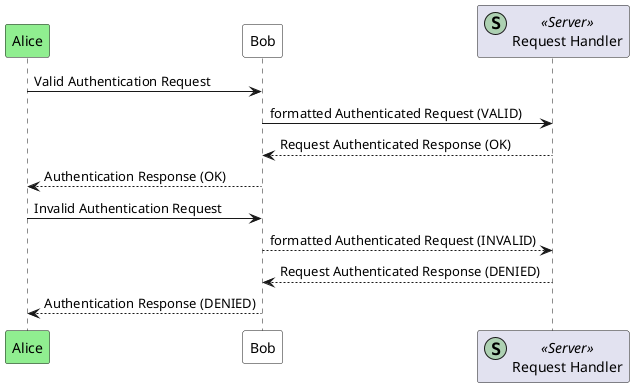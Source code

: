 @startuml

participant "Request Handler" as RH  << (S,#ADD1B2) Server >> order 3

participant Alice #lightGreen
participant Bob #white

Alice -> Bob: Valid Authentication Request
Bob -> RH: formatted Authenticated Request (VALID)
RH --> Bob: Request Authenticated Response (OK)
Bob --> Alice: Authentication Response (OK)

Alice -> Bob: Invalid Authentication Request
Bob --> RH: formatted Authenticated Request (INVALID)
RH --> Bob: Request Authenticated Response (DENIED)
Alice <-- Bob: Authentication Response (DENIED)

@enduml